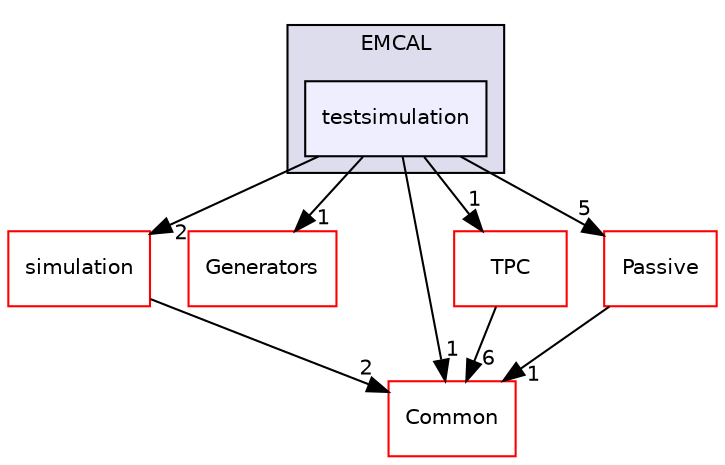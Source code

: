 digraph "/home/travis/build/AliceO2Group/AliceO2/Detectors/EMCAL/testsimulation" {
  bgcolor=transparent;
  compound=true
  node [ fontsize="10", fontname="Helvetica"];
  edge [ labelfontsize="10", labelfontname="Helvetica"];
  subgraph clusterdir_088378b58cb1ba39db48039cbd66d10f {
    graph [ bgcolor="#ddddee", pencolor="black", label="EMCAL" fontname="Helvetica", fontsize="10", URL="dir_088378b58cb1ba39db48039cbd66d10f.html"]
  dir_369d121286168272c3728271f6937381 [shape=box, label="testsimulation", style="filled", fillcolor="#eeeeff", pencolor="black", URL="dir_369d121286168272c3728271f6937381.html"];
  }
  dir_40743f2e882add17463d3ecfa83bffd4 [shape=box label="simulation" color="red" URL="dir_40743f2e882add17463d3ecfa83bffd4.html"];
  dir_0b342c6c6b7d2278121a0bb9c4985063 [shape=box label="Generators" color="red" URL="dir_0b342c6c6b7d2278121a0bb9c4985063.html"];
  dir_4ab6b4cc6a7edbff49100e9123df213f [shape=box label="Common" color="red" URL="dir_4ab6b4cc6a7edbff49100e9123df213f.html"];
  dir_a597e8e061b11201a1dff411feb10d0b [shape=box label="TPC" color="red" URL="dir_a597e8e061b11201a1dff411feb10d0b.html"];
  dir_f01815b857f9009bea48e2cb39492245 [shape=box label="Passive" color="red" URL="dir_f01815b857f9009bea48e2cb39492245.html"];
  dir_40743f2e882add17463d3ecfa83bffd4->dir_4ab6b4cc6a7edbff49100e9123df213f [headlabel="2", labeldistance=1.5 headhref="dir_000103_000016.html"];
  dir_369d121286168272c3728271f6937381->dir_40743f2e882add17463d3ecfa83bffd4 [headlabel="2", labeldistance=1.5 headhref="dir_000175_000103.html"];
  dir_369d121286168272c3728271f6937381->dir_0b342c6c6b7d2278121a0bb9c4985063 [headlabel="1", labeldistance=1.5 headhref="dir_000175_000281.html"];
  dir_369d121286168272c3728271f6937381->dir_4ab6b4cc6a7edbff49100e9123df213f [headlabel="1", labeldistance=1.5 headhref="dir_000175_000016.html"];
  dir_369d121286168272c3728271f6937381->dir_a597e8e061b11201a1dff411feb10d0b [headlabel="1", labeldistance=1.5 headhref="dir_000175_000125.html"];
  dir_369d121286168272c3728271f6937381->dir_f01815b857f9009bea48e2cb39492245 [headlabel="5", labeldistance=1.5 headhref="dir_000175_000203.html"];
  dir_a597e8e061b11201a1dff411feb10d0b->dir_4ab6b4cc6a7edbff49100e9123df213f [headlabel="6", labeldistance=1.5 headhref="dir_000125_000016.html"];
  dir_f01815b857f9009bea48e2cb39492245->dir_4ab6b4cc6a7edbff49100e9123df213f [headlabel="1", labeldistance=1.5 headhref="dir_000203_000016.html"];
}
